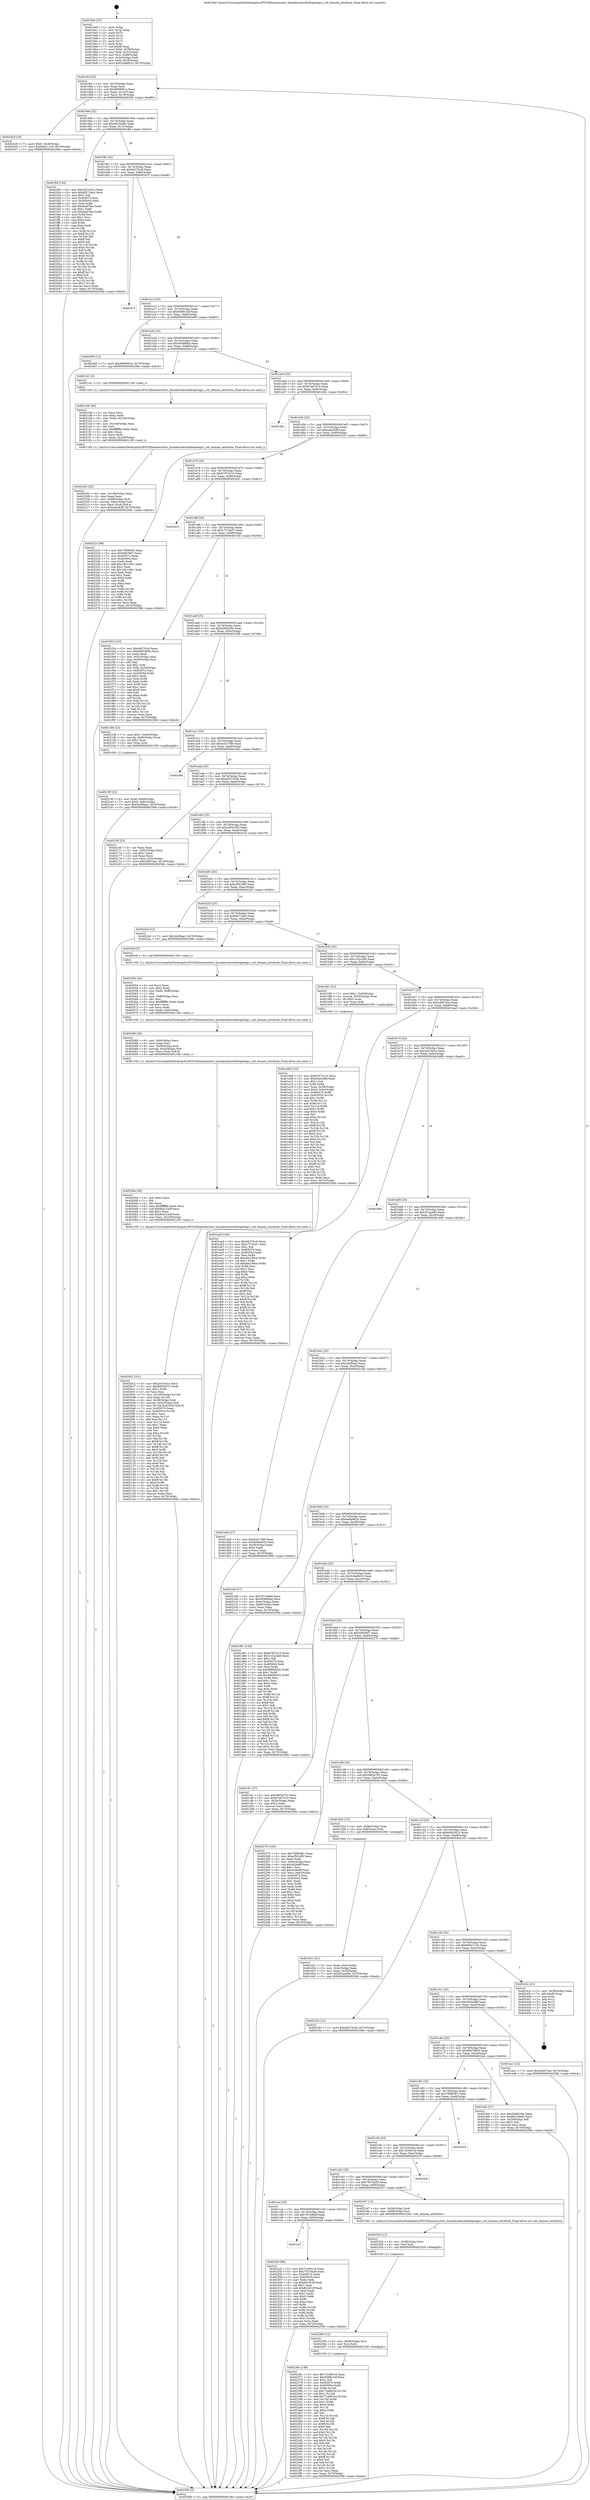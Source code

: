 digraph "0x4019a0" {
  label = "0x4019a0 (/mnt/c/Users/mathe/Desktop/tcc/POCII/binaries/extr_linuxkernelschedtopology.c_set_domain_attribute_Final-ollvm.out::main(0))"
  labelloc = "t"
  node[shape=record]

  Entry [label="",width=0.3,height=0.3,shape=circle,fillcolor=black,style=filled]
  "0x4019cf" [label="{
     0x4019cf [23]\l
     | [instrs]\l
     &nbsp;&nbsp;0x4019cf \<+3\>: mov -0x70(%rbp),%eax\l
     &nbsp;&nbsp;0x4019d2 \<+2\>: mov %eax,%ecx\l
     &nbsp;&nbsp;0x4019d4 \<+6\>: sub $0x8969001e,%ecx\l
     &nbsp;&nbsp;0x4019da \<+3\>: mov %eax,-0x74(%rbp)\l
     &nbsp;&nbsp;0x4019dd \<+3\>: mov %ecx,-0x78(%rbp)\l
     &nbsp;&nbsp;0x4019e0 \<+6\>: je 0000000000402429 \<main+0xa89\>\l
  }"]
  "0x402429" [label="{
     0x402429 [19]\l
     | [instrs]\l
     &nbsp;&nbsp;0x402429 \<+7\>: movl $0x0,-0x38(%rbp)\l
     &nbsp;&nbsp;0x402430 \<+7\>: movl $0x60b21143,-0x70(%rbp)\l
     &nbsp;&nbsp;0x402437 \<+5\>: jmp 000000000040256b \<main+0xbcb\>\l
  }"]
  "0x4019e6" [label="{
     0x4019e6 [22]\l
     | [instrs]\l
     &nbsp;&nbsp;0x4019e6 \<+5\>: jmp 00000000004019eb \<main+0x4b\>\l
     &nbsp;&nbsp;0x4019eb \<+3\>: mov -0x74(%rbp),%eax\l
     &nbsp;&nbsp;0x4019ee \<+5\>: sub $0x8d234e9c,%eax\l
     &nbsp;&nbsp;0x4019f3 \<+3\>: mov %eax,-0x7c(%rbp)\l
     &nbsp;&nbsp;0x4019f6 \<+6\>: je 0000000000401fbf \<main+0x61f\>\l
  }"]
  Exit [label="",width=0.3,height=0.3,shape=circle,fillcolor=black,style=filled,peripheries=2]
  "0x401fbf" [label="{
     0x401fbf [144]\l
     | [instrs]\l
     &nbsp;&nbsp;0x401fbf \<+5\>: mov $0x2e47ed1e,%eax\l
     &nbsp;&nbsp;0x401fc4 \<+5\>: mov $0xfd372dcd,%ecx\l
     &nbsp;&nbsp;0x401fc9 \<+2\>: mov $0x1,%dl\l
     &nbsp;&nbsp;0x401fcb \<+7\>: mov 0x405074,%esi\l
     &nbsp;&nbsp;0x401fd2 \<+7\>: mov 0x405054,%edi\l
     &nbsp;&nbsp;0x401fd9 \<+3\>: mov %esi,%r8d\l
     &nbsp;&nbsp;0x401fdc \<+7\>: add $0x4eaf7fee,%r8d\l
     &nbsp;&nbsp;0x401fe3 \<+4\>: sub $0x1,%r8d\l
     &nbsp;&nbsp;0x401fe7 \<+7\>: sub $0x4eaf7fee,%r8d\l
     &nbsp;&nbsp;0x401fee \<+4\>: imul %r8d,%esi\l
     &nbsp;&nbsp;0x401ff2 \<+3\>: and $0x1,%esi\l
     &nbsp;&nbsp;0x401ff5 \<+3\>: cmp $0x0,%esi\l
     &nbsp;&nbsp;0x401ff8 \<+4\>: sete %r9b\l
     &nbsp;&nbsp;0x401ffc \<+3\>: cmp $0xa,%edi\l
     &nbsp;&nbsp;0x401fff \<+4\>: setl %r10b\l
     &nbsp;&nbsp;0x402003 \<+3\>: mov %r9b,%r11b\l
     &nbsp;&nbsp;0x402006 \<+4\>: xor $0xff,%r11b\l
     &nbsp;&nbsp;0x40200a \<+3\>: mov %r10b,%bl\l
     &nbsp;&nbsp;0x40200d \<+3\>: xor $0xff,%bl\l
     &nbsp;&nbsp;0x402010 \<+3\>: xor $0x0,%dl\l
     &nbsp;&nbsp;0x402013 \<+3\>: mov %r11b,%r14b\l
     &nbsp;&nbsp;0x402016 \<+4\>: and $0x0,%r14b\l
     &nbsp;&nbsp;0x40201a \<+3\>: and %dl,%r9b\l
     &nbsp;&nbsp;0x40201d \<+3\>: mov %bl,%r15b\l
     &nbsp;&nbsp;0x402020 \<+4\>: and $0x0,%r15b\l
     &nbsp;&nbsp;0x402024 \<+3\>: and %dl,%r10b\l
     &nbsp;&nbsp;0x402027 \<+3\>: or %r9b,%r14b\l
     &nbsp;&nbsp;0x40202a \<+3\>: or %r10b,%r15b\l
     &nbsp;&nbsp;0x40202d \<+3\>: xor %r15b,%r14b\l
     &nbsp;&nbsp;0x402030 \<+3\>: or %bl,%r11b\l
     &nbsp;&nbsp;0x402033 \<+4\>: xor $0xff,%r11b\l
     &nbsp;&nbsp;0x402037 \<+3\>: or $0x0,%dl\l
     &nbsp;&nbsp;0x40203a \<+3\>: and %dl,%r11b\l
     &nbsp;&nbsp;0x40203d \<+3\>: or %r11b,%r14b\l
     &nbsp;&nbsp;0x402040 \<+4\>: test $0x1,%r14b\l
     &nbsp;&nbsp;0x402044 \<+3\>: cmovne %ecx,%eax\l
     &nbsp;&nbsp;0x402047 \<+3\>: mov %eax,-0x70(%rbp)\l
     &nbsp;&nbsp;0x40204a \<+5\>: jmp 000000000040256b \<main+0xbcb\>\l
  }"]
  "0x4019fc" [label="{
     0x4019fc [22]\l
     | [instrs]\l
     &nbsp;&nbsp;0x4019fc \<+5\>: jmp 0000000000401a01 \<main+0x61\>\l
     &nbsp;&nbsp;0x401a01 \<+3\>: mov -0x74(%rbp),%eax\l
     &nbsp;&nbsp;0x401a04 \<+5\>: sub $0x9427fcc9,%eax\l
     &nbsp;&nbsp;0x401a09 \<+3\>: mov %eax,-0x80(%rbp)\l
     &nbsp;&nbsp;0x401a0c \<+6\>: je 000000000040247f \<main+0xadf\>\l
  }"]
  "0x40236c" [label="{
     0x40236c [148]\l
     | [instrs]\l
     &nbsp;&nbsp;0x40236c \<+5\>: mov $0x72c091c4,%eax\l
     &nbsp;&nbsp;0x402371 \<+5\>: mov $0x9589c1bf,%ecx\l
     &nbsp;&nbsp;0x402376 \<+2\>: mov $0x1,%dl\l
     &nbsp;&nbsp;0x402378 \<+8\>: mov 0x405074,%r8d\l
     &nbsp;&nbsp;0x402380 \<+8\>: mov 0x405054,%r9d\l
     &nbsp;&nbsp;0x402388 \<+3\>: mov %r8d,%r10d\l
     &nbsp;&nbsp;0x40238b \<+7\>: sub $0x71a8622e,%r10d\l
     &nbsp;&nbsp;0x402392 \<+4\>: sub $0x1,%r10d\l
     &nbsp;&nbsp;0x402396 \<+7\>: add $0x71a8622e,%r10d\l
     &nbsp;&nbsp;0x40239d \<+4\>: imul %r10d,%r8d\l
     &nbsp;&nbsp;0x4023a1 \<+4\>: and $0x1,%r8d\l
     &nbsp;&nbsp;0x4023a5 \<+4\>: cmp $0x0,%r8d\l
     &nbsp;&nbsp;0x4023a9 \<+4\>: sete %r11b\l
     &nbsp;&nbsp;0x4023ad \<+4\>: cmp $0xa,%r9d\l
     &nbsp;&nbsp;0x4023b1 \<+3\>: setl %bl\l
     &nbsp;&nbsp;0x4023b4 \<+3\>: mov %r11b,%r14b\l
     &nbsp;&nbsp;0x4023b7 \<+4\>: xor $0xff,%r14b\l
     &nbsp;&nbsp;0x4023bb \<+3\>: mov %bl,%r15b\l
     &nbsp;&nbsp;0x4023be \<+4\>: xor $0xff,%r15b\l
     &nbsp;&nbsp;0x4023c2 \<+3\>: xor $0x0,%dl\l
     &nbsp;&nbsp;0x4023c5 \<+3\>: mov %r14b,%r12b\l
     &nbsp;&nbsp;0x4023c8 \<+4\>: and $0x0,%r12b\l
     &nbsp;&nbsp;0x4023cc \<+3\>: and %dl,%r11b\l
     &nbsp;&nbsp;0x4023cf \<+3\>: mov %r15b,%r13b\l
     &nbsp;&nbsp;0x4023d2 \<+4\>: and $0x0,%r13b\l
     &nbsp;&nbsp;0x4023d6 \<+2\>: and %dl,%bl\l
     &nbsp;&nbsp;0x4023d8 \<+3\>: or %r11b,%r12b\l
     &nbsp;&nbsp;0x4023db \<+3\>: or %bl,%r13b\l
     &nbsp;&nbsp;0x4023de \<+3\>: xor %r13b,%r12b\l
     &nbsp;&nbsp;0x4023e1 \<+3\>: or %r15b,%r14b\l
     &nbsp;&nbsp;0x4023e4 \<+4\>: xor $0xff,%r14b\l
     &nbsp;&nbsp;0x4023e8 \<+3\>: or $0x0,%dl\l
     &nbsp;&nbsp;0x4023eb \<+3\>: and %dl,%r14b\l
     &nbsp;&nbsp;0x4023ee \<+3\>: or %r14b,%r12b\l
     &nbsp;&nbsp;0x4023f1 \<+4\>: test $0x1,%r12b\l
     &nbsp;&nbsp;0x4023f5 \<+3\>: cmovne %ecx,%eax\l
     &nbsp;&nbsp;0x4023f8 \<+3\>: mov %eax,-0x70(%rbp)\l
     &nbsp;&nbsp;0x4023fb \<+5\>: jmp 000000000040256b \<main+0xbcb\>\l
  }"]
  "0x40247f" [label="{
     0x40247f\l
  }", style=dashed]
  "0x401a12" [label="{
     0x401a12 [25]\l
     | [instrs]\l
     &nbsp;&nbsp;0x401a12 \<+5\>: jmp 0000000000401a17 \<main+0x77\>\l
     &nbsp;&nbsp;0x401a17 \<+3\>: mov -0x74(%rbp),%eax\l
     &nbsp;&nbsp;0x401a1a \<+5\>: sub $0x9589c1bf,%eax\l
     &nbsp;&nbsp;0x401a1f \<+6\>: mov %eax,-0x84(%rbp)\l
     &nbsp;&nbsp;0x401a25 \<+6\>: je 0000000000402400 \<main+0xa60\>\l
  }"]
  "0x402360" [label="{
     0x402360 [12]\l
     | [instrs]\l
     &nbsp;&nbsp;0x402360 \<+4\>: mov -0x68(%rbp),%rsi\l
     &nbsp;&nbsp;0x402364 \<+3\>: mov %rsi,%rdi\l
     &nbsp;&nbsp;0x402367 \<+5\>: call 0000000000401030 \<free@plt\>\l
     | [calls]\l
     &nbsp;&nbsp;0x401030 \{1\} (unknown)\l
  }"]
  "0x402400" [label="{
     0x402400 [12]\l
     | [instrs]\l
     &nbsp;&nbsp;0x402400 \<+7\>: movl $0x8969001e,-0x70(%rbp)\l
     &nbsp;&nbsp;0x402407 \<+5\>: jmp 000000000040256b \<main+0xbcb\>\l
  }"]
  "0x401a2b" [label="{
     0x401a2b [25]\l
     | [instrs]\l
     &nbsp;&nbsp;0x401a2b \<+5\>: jmp 0000000000401a30 \<main+0x90\>\l
     &nbsp;&nbsp;0x401a30 \<+3\>: mov -0x74(%rbp),%eax\l
     &nbsp;&nbsp;0x401a33 \<+5\>: sub $0x95d6fbbd,%eax\l
     &nbsp;&nbsp;0x401a38 \<+6\>: mov %eax,-0x88(%rbp)\l
     &nbsp;&nbsp;0x401a3e \<+6\>: je 00000000004021d1 \<main+0x831\>\l
  }"]
  "0x402354" [label="{
     0x402354 [12]\l
     | [instrs]\l
     &nbsp;&nbsp;0x402354 \<+4\>: mov -0x58(%rbp),%rsi\l
     &nbsp;&nbsp;0x402358 \<+3\>: mov %rsi,%rdi\l
     &nbsp;&nbsp;0x40235b \<+5\>: call 0000000000401030 \<free@plt\>\l
     | [calls]\l
     &nbsp;&nbsp;0x401030 \{1\} (unknown)\l
  }"]
  "0x4021d1" [label="{
     0x4021d1 [5]\l
     | [instrs]\l
     &nbsp;&nbsp;0x4021d1 \<+5\>: call 0000000000401160 \<next_i\>\l
     | [calls]\l
     &nbsp;&nbsp;0x401160 \{1\} (/mnt/c/Users/mathe/Desktop/tcc/POCII/binaries/extr_linuxkernelschedtopology.c_set_domain_attribute_Final-ollvm.out::next_i)\l
  }"]
  "0x401a44" [label="{
     0x401a44 [25]\l
     | [instrs]\l
     &nbsp;&nbsp;0x401a44 \<+5\>: jmp 0000000000401a49 \<main+0xa9\>\l
     &nbsp;&nbsp;0x401a49 \<+3\>: mov -0x74(%rbp),%eax\l
     &nbsp;&nbsp;0x401a4c \<+5\>: sub $0x97a87619,%eax\l
     &nbsp;&nbsp;0x401a51 \<+6\>: mov %eax,-0x8c(%rbp)\l
     &nbsp;&nbsp;0x401a57 \<+6\>: je 0000000000401d0c \<main+0x36c\>\l
  }"]
  "0x401ce7" [label="{
     0x401ce7\l
  }", style=dashed]
  "0x401d0c" [label="{
     0x401d0c\l
  }", style=dashed]
  "0x401a5d" [label="{
     0x401a5d [25]\l
     | [instrs]\l
     &nbsp;&nbsp;0x401a5d \<+5\>: jmp 0000000000401a62 \<main+0xc2\>\l
     &nbsp;&nbsp;0x401a62 \<+3\>: mov -0x74(%rbp),%eax\l
     &nbsp;&nbsp;0x401a65 \<+5\>: sub $0xaedc82ff,%eax\l
     &nbsp;&nbsp;0x401a6a \<+6\>: mov %eax,-0x90(%rbp)\l
     &nbsp;&nbsp;0x401a70 \<+6\>: je 0000000000402223 \<main+0x883\>\l
  }"]
  "0x4022ef" [label="{
     0x4022ef [88]\l
     | [instrs]\l
     &nbsp;&nbsp;0x4022ef \<+5\>: mov $0x72c091c4,%eax\l
     &nbsp;&nbsp;0x4022f4 \<+5\>: mov $0x7557da38,%ecx\l
     &nbsp;&nbsp;0x4022f9 \<+7\>: mov 0x405074,%edx\l
     &nbsp;&nbsp;0x402300 \<+7\>: mov 0x405054,%esi\l
     &nbsp;&nbsp;0x402307 \<+2\>: mov %edx,%edi\l
     &nbsp;&nbsp;0x402309 \<+6\>: sub $0xfb2201ff,%edi\l
     &nbsp;&nbsp;0x40230f \<+3\>: sub $0x1,%edi\l
     &nbsp;&nbsp;0x402312 \<+6\>: add $0xfb2201ff,%edi\l
     &nbsp;&nbsp;0x402318 \<+3\>: imul %edi,%edx\l
     &nbsp;&nbsp;0x40231b \<+3\>: and $0x1,%edx\l
     &nbsp;&nbsp;0x40231e \<+3\>: cmp $0x0,%edx\l
     &nbsp;&nbsp;0x402321 \<+4\>: sete %r8b\l
     &nbsp;&nbsp;0x402325 \<+3\>: cmp $0xa,%esi\l
     &nbsp;&nbsp;0x402328 \<+4\>: setl %r9b\l
     &nbsp;&nbsp;0x40232c \<+3\>: mov %r8b,%r10b\l
     &nbsp;&nbsp;0x40232f \<+3\>: and %r9b,%r10b\l
     &nbsp;&nbsp;0x402332 \<+3\>: xor %r9b,%r8b\l
     &nbsp;&nbsp;0x402335 \<+3\>: or %r8b,%r10b\l
     &nbsp;&nbsp;0x402338 \<+4\>: test $0x1,%r10b\l
     &nbsp;&nbsp;0x40233c \<+3\>: cmovne %ecx,%eax\l
     &nbsp;&nbsp;0x40233f \<+3\>: mov %eax,-0x70(%rbp)\l
     &nbsp;&nbsp;0x402342 \<+5\>: jmp 000000000040256b \<main+0xbcb\>\l
  }"]
  "0x402223" [label="{
     0x402223 [88]\l
     | [instrs]\l
     &nbsp;&nbsp;0x402223 \<+5\>: mov $0x70f56091,%eax\l
     &nbsp;&nbsp;0x402228 \<+5\>: mov $0x56fc06f7,%ecx\l
     &nbsp;&nbsp;0x40222d \<+7\>: mov 0x405074,%edx\l
     &nbsp;&nbsp;0x402234 \<+7\>: mov 0x405054,%esi\l
     &nbsp;&nbsp;0x40223b \<+2\>: mov %edx,%edi\l
     &nbsp;&nbsp;0x40223d \<+6\>: add $0x14b1c061,%edi\l
     &nbsp;&nbsp;0x402243 \<+3\>: sub $0x1,%edi\l
     &nbsp;&nbsp;0x402246 \<+6\>: sub $0x14b1c061,%edi\l
     &nbsp;&nbsp;0x40224c \<+3\>: imul %edi,%edx\l
     &nbsp;&nbsp;0x40224f \<+3\>: and $0x1,%edx\l
     &nbsp;&nbsp;0x402252 \<+3\>: cmp $0x0,%edx\l
     &nbsp;&nbsp;0x402255 \<+4\>: sete %r8b\l
     &nbsp;&nbsp;0x402259 \<+3\>: cmp $0xa,%esi\l
     &nbsp;&nbsp;0x40225c \<+4\>: setl %r9b\l
     &nbsp;&nbsp;0x402260 \<+3\>: mov %r8b,%r10b\l
     &nbsp;&nbsp;0x402263 \<+3\>: and %r9b,%r10b\l
     &nbsp;&nbsp;0x402266 \<+3\>: xor %r9b,%r8b\l
     &nbsp;&nbsp;0x402269 \<+3\>: or %r8b,%r10b\l
     &nbsp;&nbsp;0x40226c \<+4\>: test $0x1,%r10b\l
     &nbsp;&nbsp;0x402270 \<+3\>: cmovne %ecx,%eax\l
     &nbsp;&nbsp;0x402273 \<+3\>: mov %eax,-0x70(%rbp)\l
     &nbsp;&nbsp;0x402276 \<+5\>: jmp 000000000040256b \<main+0xbcb\>\l
  }"]
  "0x401a76" [label="{
     0x401a76 [25]\l
     | [instrs]\l
     &nbsp;&nbsp;0x401a76 \<+5\>: jmp 0000000000401a7b \<main+0xdb\>\l
     &nbsp;&nbsp;0x401a7b \<+3\>: mov -0x74(%rbp),%eax\l
     &nbsp;&nbsp;0x401a7e \<+5\>: sub $0xb7973c10,%eax\l
     &nbsp;&nbsp;0x401a83 \<+6\>: mov %eax,-0x94(%rbp)\l
     &nbsp;&nbsp;0x401a89 \<+6\>: je 0000000000402451 \<main+0xab1\>\l
  }"]
  "0x401cce" [label="{
     0x401cce [25]\l
     | [instrs]\l
     &nbsp;&nbsp;0x401cce \<+5\>: jmp 0000000000401cd3 \<main+0x333\>\l
     &nbsp;&nbsp;0x401cd3 \<+3\>: mov -0x74(%rbp),%eax\l
     &nbsp;&nbsp;0x401cd6 \<+5\>: sub $0x7815d6df,%eax\l
     &nbsp;&nbsp;0x401cdb \<+6\>: mov %eax,-0xf4(%rbp)\l
     &nbsp;&nbsp;0x401ce1 \<+6\>: je 00000000004022ef \<main+0x94f\>\l
  }"]
  "0x402451" [label="{
     0x402451\l
  }", style=dashed]
  "0x401a8f" [label="{
     0x401a8f [25]\l
     | [instrs]\l
     &nbsp;&nbsp;0x401a8f \<+5\>: jmp 0000000000401a94 \<main+0xf4\>\l
     &nbsp;&nbsp;0x401a94 \<+3\>: mov -0x74(%rbp),%eax\l
     &nbsp;&nbsp;0x401a97 \<+5\>: sub $0xc727ea51,%eax\l
     &nbsp;&nbsp;0x401a9c \<+6\>: mov %eax,-0x98(%rbp)\l
     &nbsp;&nbsp;0x401aa2 \<+6\>: je 0000000000401f3d \<main+0x59d\>\l
  }"]
  "0x402347" [label="{
     0x402347 [13]\l
     | [instrs]\l
     &nbsp;&nbsp;0x402347 \<+4\>: mov -0x58(%rbp),%rdi\l
     &nbsp;&nbsp;0x40234b \<+4\>: mov -0x68(%rbp),%rsi\l
     &nbsp;&nbsp;0x40234f \<+5\>: call 0000000000401540 \<set_domain_attribute\>\l
     | [calls]\l
     &nbsp;&nbsp;0x401540 \{1\} (/mnt/c/Users/mathe/Desktop/tcc/POCII/binaries/extr_linuxkernelschedtopology.c_set_domain_attribute_Final-ollvm.out::set_domain_attribute)\l
  }"]
  "0x401f3d" [label="{
     0x401f3d [103]\l
     | [instrs]\l
     &nbsp;&nbsp;0x401f3d \<+5\>: mov $0x9427fcc9,%eax\l
     &nbsp;&nbsp;0x401f42 \<+5\>: mov $0x6b87d695,%ecx\l
     &nbsp;&nbsp;0x401f47 \<+2\>: xor %edx,%edx\l
     &nbsp;&nbsp;0x401f49 \<+3\>: mov -0x5c(%rbp),%esi\l
     &nbsp;&nbsp;0x401f4c \<+3\>: cmp -0x50(%rbp),%esi\l
     &nbsp;&nbsp;0x401f4f \<+4\>: setl %dil\l
     &nbsp;&nbsp;0x401f53 \<+4\>: and $0x1,%dil\l
     &nbsp;&nbsp;0x401f57 \<+4\>: mov %dil,-0x29(%rbp)\l
     &nbsp;&nbsp;0x401f5b \<+7\>: mov 0x405074,%esi\l
     &nbsp;&nbsp;0x401f62 \<+8\>: mov 0x405054,%r8d\l
     &nbsp;&nbsp;0x401f6a \<+3\>: sub $0x1,%edx\l
     &nbsp;&nbsp;0x401f6d \<+3\>: mov %esi,%r9d\l
     &nbsp;&nbsp;0x401f70 \<+3\>: add %edx,%r9d\l
     &nbsp;&nbsp;0x401f73 \<+4\>: imul %r9d,%esi\l
     &nbsp;&nbsp;0x401f77 \<+3\>: and $0x1,%esi\l
     &nbsp;&nbsp;0x401f7a \<+3\>: cmp $0x0,%esi\l
     &nbsp;&nbsp;0x401f7d \<+4\>: sete %dil\l
     &nbsp;&nbsp;0x401f81 \<+4\>: cmp $0xa,%r8d\l
     &nbsp;&nbsp;0x401f85 \<+4\>: setl %r10b\l
     &nbsp;&nbsp;0x401f89 \<+3\>: mov %dil,%r11b\l
     &nbsp;&nbsp;0x401f8c \<+3\>: and %r10b,%r11b\l
     &nbsp;&nbsp;0x401f8f \<+3\>: xor %r10b,%dil\l
     &nbsp;&nbsp;0x401f92 \<+3\>: or %dil,%r11b\l
     &nbsp;&nbsp;0x401f95 \<+4\>: test $0x1,%r11b\l
     &nbsp;&nbsp;0x401f99 \<+3\>: cmovne %ecx,%eax\l
     &nbsp;&nbsp;0x401f9c \<+3\>: mov %eax,-0x70(%rbp)\l
     &nbsp;&nbsp;0x401f9f \<+5\>: jmp 000000000040256b \<main+0xbcb\>\l
  }"]
  "0x401aa8" [label="{
     0x401aa8 [25]\l
     | [instrs]\l
     &nbsp;&nbsp;0x401aa8 \<+5\>: jmp 0000000000401aad \<main+0x10d\>\l
     &nbsp;&nbsp;0x401aad \<+3\>: mov -0x74(%rbp),%eax\l
     &nbsp;&nbsp;0x401ab0 \<+5\>: sub $0xd2682c6e,%eax\l
     &nbsp;&nbsp;0x401ab5 \<+6\>: mov %eax,-0x9c(%rbp)\l
     &nbsp;&nbsp;0x401abb \<+6\>: je 0000000000402188 \<main+0x7e8\>\l
  }"]
  "0x401cb5" [label="{
     0x401cb5 [25]\l
     | [instrs]\l
     &nbsp;&nbsp;0x401cb5 \<+5\>: jmp 0000000000401cba \<main+0x31a\>\l
     &nbsp;&nbsp;0x401cba \<+3\>: mov -0x74(%rbp),%eax\l
     &nbsp;&nbsp;0x401cbd \<+5\>: sub $0x7557da38,%eax\l
     &nbsp;&nbsp;0x401cc2 \<+6\>: mov %eax,-0xf0(%rbp)\l
     &nbsp;&nbsp;0x401cc8 \<+6\>: je 0000000000402347 \<main+0x9a7\>\l
  }"]
  "0x402188" [label="{
     0x402188 [23]\l
     | [instrs]\l
     &nbsp;&nbsp;0x402188 \<+7\>: movl $0x1,-0x60(%rbp)\l
     &nbsp;&nbsp;0x40218f \<+4\>: movslq -0x60(%rbp),%rax\l
     &nbsp;&nbsp;0x402193 \<+4\>: shl $0x2,%rax\l
     &nbsp;&nbsp;0x402197 \<+3\>: mov %rax,%rdi\l
     &nbsp;&nbsp;0x40219a \<+5\>: call 0000000000401050 \<malloc@plt\>\l
     | [calls]\l
     &nbsp;&nbsp;0x401050 \{1\} (unknown)\l
  }"]
  "0x401ac1" [label="{
     0x401ac1 [25]\l
     | [instrs]\l
     &nbsp;&nbsp;0x401ac1 \<+5\>: jmp 0000000000401ac6 \<main+0x126\>\l
     &nbsp;&nbsp;0x401ac6 \<+3\>: mov -0x74(%rbp),%eax\l
     &nbsp;&nbsp;0x401ac9 \<+5\>: sub $0xdcd170f6,%eax\l
     &nbsp;&nbsp;0x401ace \<+6\>: mov %eax,-0xa0(%rbp)\l
     &nbsp;&nbsp;0x401ad4 \<+6\>: je 000000000040240c \<main+0xa6c\>\l
  }"]
  "0x40253f" [label="{
     0x40253f\l
  }", style=dashed]
  "0x40240c" [label="{
     0x40240c\l
  }", style=dashed]
  "0x401ada" [label="{
     0x401ada [25]\l
     | [instrs]\l
     &nbsp;&nbsp;0x401ada \<+5\>: jmp 0000000000401adf \<main+0x13f\>\l
     &nbsp;&nbsp;0x401adf \<+3\>: mov -0x74(%rbp),%eax\l
     &nbsp;&nbsp;0x401ae2 \<+5\>: sub $0xdd575c0d,%eax\l
     &nbsp;&nbsp;0x401ae7 \<+6\>: mov %eax,-0xa4(%rbp)\l
     &nbsp;&nbsp;0x401aed \<+6\>: je 000000000040216f \<main+0x7cf\>\l
  }"]
  "0x401c9c" [label="{
     0x401c9c [25]\l
     | [instrs]\l
     &nbsp;&nbsp;0x401c9c \<+5\>: jmp 0000000000401ca1 \<main+0x301\>\l
     &nbsp;&nbsp;0x401ca1 \<+3\>: mov -0x74(%rbp),%eax\l
     &nbsp;&nbsp;0x401ca4 \<+5\>: sub $0x72c091c4,%eax\l
     &nbsp;&nbsp;0x401ca9 \<+6\>: mov %eax,-0xec(%rbp)\l
     &nbsp;&nbsp;0x401caf \<+6\>: je 000000000040253f \<main+0xb9f\>\l
  }"]
  "0x40216f" [label="{
     0x40216f [25]\l
     | [instrs]\l
     &nbsp;&nbsp;0x40216f \<+2\>: xor %eax,%eax\l
     &nbsp;&nbsp;0x402171 \<+3\>: mov -0x5c(%rbp),%ecx\l
     &nbsp;&nbsp;0x402174 \<+3\>: sub $0x1,%eax\l
     &nbsp;&nbsp;0x402177 \<+2\>: sub %eax,%ecx\l
     &nbsp;&nbsp;0x402179 \<+3\>: mov %ecx,-0x5c(%rbp)\l
     &nbsp;&nbsp;0x40217c \<+7\>: movl $0x2d007ece,-0x70(%rbp)\l
     &nbsp;&nbsp;0x402183 \<+5\>: jmp 000000000040256b \<main+0xbcb\>\l
  }"]
  "0x401af3" [label="{
     0x401af3 [25]\l
     | [instrs]\l
     &nbsp;&nbsp;0x401af3 \<+5\>: jmp 0000000000401af8 \<main+0x158\>\l
     &nbsp;&nbsp;0x401af8 \<+3\>: mov -0x74(%rbp),%eax\l
     &nbsp;&nbsp;0x401afb \<+5\>: sub $0xed55c3b5,%eax\l
     &nbsp;&nbsp;0x401b00 \<+6\>: mov %eax,-0xa8(%rbp)\l
     &nbsp;&nbsp;0x401b06 \<+6\>: je 0000000000402418 \<main+0xa78\>\l
  }"]
  "0x402520" [label="{
     0x402520\l
  }", style=dashed]
  "0x402418" [label="{
     0x402418\l
  }", style=dashed]
  "0x401b0c" [label="{
     0x401b0c [25]\l
     | [instrs]\l
     &nbsp;&nbsp;0x401b0c \<+5\>: jmp 0000000000401b11 \<main+0x171\>\l
     &nbsp;&nbsp;0x401b11 \<+3\>: mov -0x74(%rbp),%eax\l
     &nbsp;&nbsp;0x401b14 \<+5\>: sub $0xef581df5,%eax\l
     &nbsp;&nbsp;0x401b19 \<+6\>: mov %eax,-0xac(%rbp)\l
     &nbsp;&nbsp;0x401b1f \<+6\>: je 00000000004022e3 \<main+0x943\>\l
  }"]
  "0x402202" [label="{
     0x402202 [33]\l
     | [instrs]\l
     &nbsp;&nbsp;0x402202 \<+6\>: mov -0x108(%rbp),%ecx\l
     &nbsp;&nbsp;0x402208 \<+3\>: imul %eax,%ecx\l
     &nbsp;&nbsp;0x40220b \<+4\>: mov -0x68(%rbp),%rdi\l
     &nbsp;&nbsp;0x40220f \<+4\>: movslq -0x6c(%rbp),%r8\l
     &nbsp;&nbsp;0x402213 \<+4\>: mov %ecx,(%rdi,%r8,4)\l
     &nbsp;&nbsp;0x402217 \<+7\>: movl $0xaedc82ff,-0x70(%rbp)\l
     &nbsp;&nbsp;0x40221e \<+5\>: jmp 000000000040256b \<main+0xbcb\>\l
  }"]
  "0x4022e3" [label="{
     0x4022e3 [12]\l
     | [instrs]\l
     &nbsp;&nbsp;0x4022e3 \<+7\>: movl $0x3dcf9aa2,-0x70(%rbp)\l
     &nbsp;&nbsp;0x4022ea \<+5\>: jmp 000000000040256b \<main+0xbcb\>\l
  }"]
  "0x401b25" [label="{
     0x401b25 [25]\l
     | [instrs]\l
     &nbsp;&nbsp;0x401b25 \<+5\>: jmp 0000000000401b2a \<main+0x18a\>\l
     &nbsp;&nbsp;0x401b2a \<+3\>: mov -0x74(%rbp),%eax\l
     &nbsp;&nbsp;0x401b2d \<+5\>: sub $0xfd372dcd,%eax\l
     &nbsp;&nbsp;0x401b32 \<+6\>: mov %eax,-0xb0(%rbp)\l
     &nbsp;&nbsp;0x401b38 \<+6\>: je 000000000040204f \<main+0x6af\>\l
  }"]
  "0x4021d6" [label="{
     0x4021d6 [44]\l
     | [instrs]\l
     &nbsp;&nbsp;0x4021d6 \<+2\>: xor %ecx,%ecx\l
     &nbsp;&nbsp;0x4021d8 \<+5\>: mov $0x2,%edx\l
     &nbsp;&nbsp;0x4021dd \<+6\>: mov %edx,-0x104(%rbp)\l
     &nbsp;&nbsp;0x4021e3 \<+1\>: cltd\l
     &nbsp;&nbsp;0x4021e4 \<+6\>: mov -0x104(%rbp),%esi\l
     &nbsp;&nbsp;0x4021ea \<+2\>: idiv %esi\l
     &nbsp;&nbsp;0x4021ec \<+6\>: imul $0xfffffffe,%edx,%edx\l
     &nbsp;&nbsp;0x4021f2 \<+3\>: sub $0x1,%ecx\l
     &nbsp;&nbsp;0x4021f5 \<+2\>: sub %ecx,%edx\l
     &nbsp;&nbsp;0x4021f7 \<+6\>: mov %edx,-0x108(%rbp)\l
     &nbsp;&nbsp;0x4021fd \<+5\>: call 0000000000401160 \<next_i\>\l
     | [calls]\l
     &nbsp;&nbsp;0x401160 \{1\} (/mnt/c/Users/mathe/Desktop/tcc/POCII/binaries/extr_linuxkernelschedtopology.c_set_domain_attribute_Final-ollvm.out::next_i)\l
  }"]
  "0x40204f" [label="{
     0x40204f [5]\l
     | [instrs]\l
     &nbsp;&nbsp;0x40204f \<+5\>: call 0000000000401160 \<next_i\>\l
     | [calls]\l
     &nbsp;&nbsp;0x401160 \{1\} (/mnt/c/Users/mathe/Desktop/tcc/POCII/binaries/extr_linuxkernelschedtopology.c_set_domain_attribute_Final-ollvm.out::next_i)\l
  }"]
  "0x401b3e" [label="{
     0x401b3e [25]\l
     | [instrs]\l
     &nbsp;&nbsp;0x401b3e \<+5\>: jmp 0000000000401b43 \<main+0x1a3\>\l
     &nbsp;&nbsp;0x401b43 \<+3\>: mov -0x74(%rbp),%eax\l
     &nbsp;&nbsp;0x401b46 \<+5\>: sub $0x1c22c2b0,%eax\l
     &nbsp;&nbsp;0x401b4b \<+6\>: mov %eax,-0xb4(%rbp)\l
     &nbsp;&nbsp;0x401b51 \<+6\>: je 0000000000401df1 \<main+0x451\>\l
  }"]
  "0x40219f" [label="{
     0x40219f [23]\l
     | [instrs]\l
     &nbsp;&nbsp;0x40219f \<+4\>: mov %rax,-0x68(%rbp)\l
     &nbsp;&nbsp;0x4021a3 \<+7\>: movl $0x0,-0x6c(%rbp)\l
     &nbsp;&nbsp;0x4021aa \<+7\>: movl $0x3dcf9aa2,-0x70(%rbp)\l
     &nbsp;&nbsp;0x4021b1 \<+5\>: jmp 000000000040256b \<main+0xbcb\>\l
  }"]
  "0x401df1" [label="{
     0x401df1 [23]\l
     | [instrs]\l
     &nbsp;&nbsp;0x401df1 \<+7\>: movl $0x1,-0x50(%rbp)\l
     &nbsp;&nbsp;0x401df8 \<+4\>: movslq -0x50(%rbp),%rax\l
     &nbsp;&nbsp;0x401dfc \<+4\>: shl $0x3,%rax\l
     &nbsp;&nbsp;0x401e00 \<+3\>: mov %rax,%rdi\l
     &nbsp;&nbsp;0x401e03 \<+5\>: call 0000000000401050 \<malloc@plt\>\l
     | [calls]\l
     &nbsp;&nbsp;0x401050 \{1\} (unknown)\l
  }"]
  "0x401b57" [label="{
     0x401b57 [25]\l
     | [instrs]\l
     &nbsp;&nbsp;0x401b57 \<+5\>: jmp 0000000000401b5c \<main+0x1bc\>\l
     &nbsp;&nbsp;0x401b5c \<+3\>: mov -0x74(%rbp),%eax\l
     &nbsp;&nbsp;0x401b5f \<+5\>: sub $0x2d007ece,%eax\l
     &nbsp;&nbsp;0x401b64 \<+6\>: mov %eax,-0xb8(%rbp)\l
     &nbsp;&nbsp;0x401b6a \<+6\>: je 0000000000401ead \<main+0x50d\>\l
  }"]
  "0x4020c2" [label="{
     0x4020c2 [161]\l
     | [instrs]\l
     &nbsp;&nbsp;0x4020c2 \<+5\>: mov $0x2e47ed1e,%ecx\l
     &nbsp;&nbsp;0x4020c7 \<+5\>: mov $0x60832015,%edx\l
     &nbsp;&nbsp;0x4020cc \<+3\>: mov $0x1,%r9b\l
     &nbsp;&nbsp;0x4020cf \<+2\>: xor %esi,%esi\l
     &nbsp;&nbsp;0x4020d1 \<+7\>: mov -0x100(%rbp),%r10d\l
     &nbsp;&nbsp;0x4020d8 \<+4\>: imul %eax,%r10d\l
     &nbsp;&nbsp;0x4020dc \<+4\>: mov -0x58(%rbp),%rdi\l
     &nbsp;&nbsp;0x4020e0 \<+4\>: movslq -0x5c(%rbp),%r8\l
     &nbsp;&nbsp;0x4020e4 \<+5\>: mov %r10d,0x4(%rdi,%r8,8)\l
     &nbsp;&nbsp;0x4020e9 \<+7\>: mov 0x405074,%eax\l
     &nbsp;&nbsp;0x4020f0 \<+8\>: mov 0x405054,%r10d\l
     &nbsp;&nbsp;0x4020f8 \<+3\>: sub $0x1,%esi\l
     &nbsp;&nbsp;0x4020fb \<+3\>: mov %eax,%r11d\l
     &nbsp;&nbsp;0x4020fe \<+3\>: add %esi,%r11d\l
     &nbsp;&nbsp;0x402101 \<+4\>: imul %r11d,%eax\l
     &nbsp;&nbsp;0x402105 \<+3\>: and $0x1,%eax\l
     &nbsp;&nbsp;0x402108 \<+3\>: cmp $0x0,%eax\l
     &nbsp;&nbsp;0x40210b \<+3\>: sete %bl\l
     &nbsp;&nbsp;0x40210e \<+4\>: cmp $0xa,%r10d\l
     &nbsp;&nbsp;0x402112 \<+4\>: setl %r14b\l
     &nbsp;&nbsp;0x402116 \<+3\>: mov %bl,%r15b\l
     &nbsp;&nbsp;0x402119 \<+4\>: xor $0xff,%r15b\l
     &nbsp;&nbsp;0x40211d \<+3\>: mov %r14b,%r12b\l
     &nbsp;&nbsp;0x402120 \<+4\>: xor $0xff,%r12b\l
     &nbsp;&nbsp;0x402124 \<+4\>: xor $0x0,%r9b\l
     &nbsp;&nbsp;0x402128 \<+3\>: mov %r15b,%r13b\l
     &nbsp;&nbsp;0x40212b \<+4\>: and $0x0,%r13b\l
     &nbsp;&nbsp;0x40212f \<+3\>: and %r9b,%bl\l
     &nbsp;&nbsp;0x402132 \<+3\>: mov %r12b,%al\l
     &nbsp;&nbsp;0x402135 \<+2\>: and $0x0,%al\l
     &nbsp;&nbsp;0x402137 \<+3\>: and %r9b,%r14b\l
     &nbsp;&nbsp;0x40213a \<+3\>: or %bl,%r13b\l
     &nbsp;&nbsp;0x40213d \<+3\>: or %r14b,%al\l
     &nbsp;&nbsp;0x402140 \<+3\>: xor %al,%r13b\l
     &nbsp;&nbsp;0x402143 \<+3\>: or %r12b,%r15b\l
     &nbsp;&nbsp;0x402146 \<+4\>: xor $0xff,%r15b\l
     &nbsp;&nbsp;0x40214a \<+4\>: or $0x0,%r9b\l
     &nbsp;&nbsp;0x40214e \<+3\>: and %r9b,%r15b\l
     &nbsp;&nbsp;0x402151 \<+3\>: or %r15b,%r13b\l
     &nbsp;&nbsp;0x402154 \<+4\>: test $0x1,%r13b\l
     &nbsp;&nbsp;0x402158 \<+3\>: cmovne %edx,%ecx\l
     &nbsp;&nbsp;0x40215b \<+3\>: mov %ecx,-0x70(%rbp)\l
     &nbsp;&nbsp;0x40215e \<+5\>: jmp 000000000040256b \<main+0xbcb\>\l
  }"]
  "0x401ead" [label="{
     0x401ead [144]\l
     | [instrs]\l
     &nbsp;&nbsp;0x401ead \<+5\>: mov $0x9427fcc9,%eax\l
     &nbsp;&nbsp;0x401eb2 \<+5\>: mov $0xc727ea51,%ecx\l
     &nbsp;&nbsp;0x401eb7 \<+2\>: mov $0x1,%dl\l
     &nbsp;&nbsp;0x401eb9 \<+7\>: mov 0x405074,%esi\l
     &nbsp;&nbsp;0x401ec0 \<+7\>: mov 0x405054,%edi\l
     &nbsp;&nbsp;0x401ec7 \<+3\>: mov %esi,%r8d\l
     &nbsp;&nbsp;0x401eca \<+7\>: add $0xebb199ca,%r8d\l
     &nbsp;&nbsp;0x401ed1 \<+4\>: sub $0x1,%r8d\l
     &nbsp;&nbsp;0x401ed5 \<+7\>: sub $0xebb199ca,%r8d\l
     &nbsp;&nbsp;0x401edc \<+4\>: imul %r8d,%esi\l
     &nbsp;&nbsp;0x401ee0 \<+3\>: and $0x1,%esi\l
     &nbsp;&nbsp;0x401ee3 \<+3\>: cmp $0x0,%esi\l
     &nbsp;&nbsp;0x401ee6 \<+4\>: sete %r9b\l
     &nbsp;&nbsp;0x401eea \<+3\>: cmp $0xa,%edi\l
     &nbsp;&nbsp;0x401eed \<+4\>: setl %r10b\l
     &nbsp;&nbsp;0x401ef1 \<+3\>: mov %r9b,%r11b\l
     &nbsp;&nbsp;0x401ef4 \<+4\>: xor $0xff,%r11b\l
     &nbsp;&nbsp;0x401ef8 \<+3\>: mov %r10b,%bl\l
     &nbsp;&nbsp;0x401efb \<+3\>: xor $0xff,%bl\l
     &nbsp;&nbsp;0x401efe \<+3\>: xor $0x1,%dl\l
     &nbsp;&nbsp;0x401f01 \<+3\>: mov %r11b,%r14b\l
     &nbsp;&nbsp;0x401f04 \<+4\>: and $0xff,%r14b\l
     &nbsp;&nbsp;0x401f08 \<+3\>: and %dl,%r9b\l
     &nbsp;&nbsp;0x401f0b \<+3\>: mov %bl,%r15b\l
     &nbsp;&nbsp;0x401f0e \<+4\>: and $0xff,%r15b\l
     &nbsp;&nbsp;0x401f12 \<+3\>: and %dl,%r10b\l
     &nbsp;&nbsp;0x401f15 \<+3\>: or %r9b,%r14b\l
     &nbsp;&nbsp;0x401f18 \<+3\>: or %r10b,%r15b\l
     &nbsp;&nbsp;0x401f1b \<+3\>: xor %r15b,%r14b\l
     &nbsp;&nbsp;0x401f1e \<+3\>: or %bl,%r11b\l
     &nbsp;&nbsp;0x401f21 \<+4\>: xor $0xff,%r11b\l
     &nbsp;&nbsp;0x401f25 \<+3\>: or $0x1,%dl\l
     &nbsp;&nbsp;0x401f28 \<+3\>: and %dl,%r11b\l
     &nbsp;&nbsp;0x401f2b \<+3\>: or %r11b,%r14b\l
     &nbsp;&nbsp;0x401f2e \<+4\>: test $0x1,%r14b\l
     &nbsp;&nbsp;0x401f32 \<+3\>: cmovne %ecx,%eax\l
     &nbsp;&nbsp;0x401f35 \<+3\>: mov %eax,-0x70(%rbp)\l
     &nbsp;&nbsp;0x401f38 \<+5\>: jmp 000000000040256b \<main+0xbcb\>\l
  }"]
  "0x401b70" [label="{
     0x401b70 [25]\l
     | [instrs]\l
     &nbsp;&nbsp;0x401b70 \<+5\>: jmp 0000000000401b75 \<main+0x1d5\>\l
     &nbsp;&nbsp;0x401b75 \<+3\>: mov -0x74(%rbp),%eax\l
     &nbsp;&nbsp;0x401b78 \<+5\>: sub $0x2e47ed1e,%eax\l
     &nbsp;&nbsp;0x401b7d \<+6\>: mov %eax,-0xbc(%rbp)\l
     &nbsp;&nbsp;0x401b83 \<+6\>: je 000000000040248b \<main+0xaeb\>\l
  }"]
  "0x40209a" [label="{
     0x40209a [40]\l
     | [instrs]\l
     &nbsp;&nbsp;0x40209a \<+5\>: mov $0x2,%ecx\l
     &nbsp;&nbsp;0x40209f \<+1\>: cltd\l
     &nbsp;&nbsp;0x4020a0 \<+2\>: idiv %ecx\l
     &nbsp;&nbsp;0x4020a2 \<+6\>: imul $0xfffffffe,%edx,%ecx\l
     &nbsp;&nbsp;0x4020a8 \<+6\>: sub $0x8e41243f,%ecx\l
     &nbsp;&nbsp;0x4020ae \<+3\>: add $0x1,%ecx\l
     &nbsp;&nbsp;0x4020b1 \<+6\>: add $0x8e41243f,%ecx\l
     &nbsp;&nbsp;0x4020b7 \<+6\>: mov %ecx,-0x100(%rbp)\l
     &nbsp;&nbsp;0x4020bd \<+5\>: call 0000000000401160 \<next_i\>\l
     | [calls]\l
     &nbsp;&nbsp;0x401160 \{1\} (/mnt/c/Users/mathe/Desktop/tcc/POCII/binaries/extr_linuxkernelschedtopology.c_set_domain_attribute_Final-ollvm.out::next_i)\l
  }"]
  "0x40248b" [label="{
     0x40248b\l
  }", style=dashed]
  "0x401b89" [label="{
     0x401b89 [25]\l
     | [instrs]\l
     &nbsp;&nbsp;0x401b89 \<+5\>: jmp 0000000000401b8e \<main+0x1ee\>\l
     &nbsp;&nbsp;0x401b8e \<+3\>: mov -0x74(%rbp),%eax\l
     &nbsp;&nbsp;0x401b91 \<+5\>: sub $0x2f1aad40,%eax\l
     &nbsp;&nbsp;0x401b96 \<+6\>: mov %eax,-0xc0(%rbp)\l
     &nbsp;&nbsp;0x401b9c \<+6\>: je 0000000000401d46 \<main+0x3a6\>\l
  }"]
  "0x402080" [label="{
     0x402080 [26]\l
     | [instrs]\l
     &nbsp;&nbsp;0x402080 \<+6\>: mov -0xfc(%rbp),%ecx\l
     &nbsp;&nbsp;0x402086 \<+3\>: imul %eax,%ecx\l
     &nbsp;&nbsp;0x402089 \<+4\>: mov -0x58(%rbp),%rdi\l
     &nbsp;&nbsp;0x40208d \<+4\>: movslq -0x5c(%rbp),%r8\l
     &nbsp;&nbsp;0x402091 \<+4\>: mov %ecx,(%rdi,%r8,8)\l
     &nbsp;&nbsp;0x402095 \<+5\>: call 0000000000401160 \<next_i\>\l
     | [calls]\l
     &nbsp;&nbsp;0x401160 \{1\} (/mnt/c/Users/mathe/Desktop/tcc/POCII/binaries/extr_linuxkernelschedtopology.c_set_domain_attribute_Final-ollvm.out::next_i)\l
  }"]
  "0x401d46" [label="{
     0x401d46 [27]\l
     | [instrs]\l
     &nbsp;&nbsp;0x401d46 \<+5\>: mov $0xdcd170f6,%eax\l
     &nbsp;&nbsp;0x401d4b \<+5\>: mov $0x4e0bb62d,%ecx\l
     &nbsp;&nbsp;0x401d50 \<+3\>: mov -0x30(%rbp),%edx\l
     &nbsp;&nbsp;0x401d53 \<+3\>: cmp $0x0,%edx\l
     &nbsp;&nbsp;0x401d56 \<+3\>: cmove %ecx,%eax\l
     &nbsp;&nbsp;0x401d59 \<+3\>: mov %eax,-0x70(%rbp)\l
     &nbsp;&nbsp;0x401d5c \<+5\>: jmp 000000000040256b \<main+0xbcb\>\l
  }"]
  "0x401ba2" [label="{
     0x401ba2 [25]\l
     | [instrs]\l
     &nbsp;&nbsp;0x401ba2 \<+5\>: jmp 0000000000401ba7 \<main+0x207\>\l
     &nbsp;&nbsp;0x401ba7 \<+3\>: mov -0x74(%rbp),%eax\l
     &nbsp;&nbsp;0x401baa \<+5\>: sub $0x3dcf9aa2,%eax\l
     &nbsp;&nbsp;0x401baf \<+6\>: mov %eax,-0xc4(%rbp)\l
     &nbsp;&nbsp;0x401bb5 \<+6\>: je 00000000004021b6 \<main+0x816\>\l
  }"]
  "0x402054" [label="{
     0x402054 [44]\l
     | [instrs]\l
     &nbsp;&nbsp;0x402054 \<+2\>: xor %ecx,%ecx\l
     &nbsp;&nbsp;0x402056 \<+5\>: mov $0x2,%edx\l
     &nbsp;&nbsp;0x40205b \<+6\>: mov %edx,-0xf8(%rbp)\l
     &nbsp;&nbsp;0x402061 \<+1\>: cltd\l
     &nbsp;&nbsp;0x402062 \<+6\>: mov -0xf8(%rbp),%esi\l
     &nbsp;&nbsp;0x402068 \<+2\>: idiv %esi\l
     &nbsp;&nbsp;0x40206a \<+6\>: imul $0xfffffffe,%edx,%edx\l
     &nbsp;&nbsp;0x402070 \<+3\>: sub $0x1,%ecx\l
     &nbsp;&nbsp;0x402073 \<+2\>: sub %ecx,%edx\l
     &nbsp;&nbsp;0x402075 \<+6\>: mov %edx,-0xfc(%rbp)\l
     &nbsp;&nbsp;0x40207b \<+5\>: call 0000000000401160 \<next_i\>\l
     | [calls]\l
     &nbsp;&nbsp;0x401160 \{1\} (/mnt/c/Users/mathe/Desktop/tcc/POCII/binaries/extr_linuxkernelschedtopology.c_set_domain_attribute_Final-ollvm.out::next_i)\l
  }"]
  "0x4021b6" [label="{
     0x4021b6 [27]\l
     | [instrs]\l
     &nbsp;&nbsp;0x4021b6 \<+5\>: mov $0x7815d6df,%eax\l
     &nbsp;&nbsp;0x4021bb \<+5\>: mov $0x95d6fbbd,%ecx\l
     &nbsp;&nbsp;0x4021c0 \<+3\>: mov -0x6c(%rbp),%edx\l
     &nbsp;&nbsp;0x4021c3 \<+3\>: cmp -0x60(%rbp),%edx\l
     &nbsp;&nbsp;0x4021c6 \<+3\>: cmovl %ecx,%eax\l
     &nbsp;&nbsp;0x4021c9 \<+3\>: mov %eax,-0x70(%rbp)\l
     &nbsp;&nbsp;0x4021cc \<+5\>: jmp 000000000040256b \<main+0xbcb\>\l
  }"]
  "0x401bbb" [label="{
     0x401bbb [25]\l
     | [instrs]\l
     &nbsp;&nbsp;0x401bbb \<+5\>: jmp 0000000000401bc0 \<main+0x220\>\l
     &nbsp;&nbsp;0x401bc0 \<+3\>: mov -0x74(%rbp),%eax\l
     &nbsp;&nbsp;0x401bc3 \<+5\>: sub $0x4e0bb62d,%eax\l
     &nbsp;&nbsp;0x401bc8 \<+6\>: mov %eax,-0xc8(%rbp)\l
     &nbsp;&nbsp;0x401bce \<+6\>: je 0000000000401d61 \<main+0x3c1\>\l
  }"]
  "0x401c83" [label="{
     0x401c83 [25]\l
     | [instrs]\l
     &nbsp;&nbsp;0x401c83 \<+5\>: jmp 0000000000401c88 \<main+0x2e8\>\l
     &nbsp;&nbsp;0x401c88 \<+3\>: mov -0x74(%rbp),%eax\l
     &nbsp;&nbsp;0x401c8b \<+5\>: sub $0x70f56091,%eax\l
     &nbsp;&nbsp;0x401c90 \<+6\>: mov %eax,-0xe8(%rbp)\l
     &nbsp;&nbsp;0x401c96 \<+6\>: je 0000000000402520 \<main+0xb80\>\l
  }"]
  "0x401d61" [label="{
     0x401d61 [144]\l
     | [instrs]\l
     &nbsp;&nbsp;0x401d61 \<+5\>: mov $0xb7973c10,%eax\l
     &nbsp;&nbsp;0x401d66 \<+5\>: mov $0x1c22c2b0,%ecx\l
     &nbsp;&nbsp;0x401d6b \<+2\>: mov $0x1,%dl\l
     &nbsp;&nbsp;0x401d6d \<+7\>: mov 0x405074,%esi\l
     &nbsp;&nbsp;0x401d74 \<+7\>: mov 0x405054,%edi\l
     &nbsp;&nbsp;0x401d7b \<+3\>: mov %esi,%r8d\l
     &nbsp;&nbsp;0x401d7e \<+7\>: sub $0x48666202,%r8d\l
     &nbsp;&nbsp;0x401d85 \<+4\>: sub $0x1,%r8d\l
     &nbsp;&nbsp;0x401d89 \<+7\>: add $0x48666202,%r8d\l
     &nbsp;&nbsp;0x401d90 \<+4\>: imul %r8d,%esi\l
     &nbsp;&nbsp;0x401d94 \<+3\>: and $0x1,%esi\l
     &nbsp;&nbsp;0x401d97 \<+3\>: cmp $0x0,%esi\l
     &nbsp;&nbsp;0x401d9a \<+4\>: sete %r9b\l
     &nbsp;&nbsp;0x401d9e \<+3\>: cmp $0xa,%edi\l
     &nbsp;&nbsp;0x401da1 \<+4\>: setl %r10b\l
     &nbsp;&nbsp;0x401da5 \<+3\>: mov %r9b,%r11b\l
     &nbsp;&nbsp;0x401da8 \<+4\>: xor $0xff,%r11b\l
     &nbsp;&nbsp;0x401dac \<+3\>: mov %r10b,%bl\l
     &nbsp;&nbsp;0x401daf \<+3\>: xor $0xff,%bl\l
     &nbsp;&nbsp;0x401db2 \<+3\>: xor $0x1,%dl\l
     &nbsp;&nbsp;0x401db5 \<+3\>: mov %r11b,%r14b\l
     &nbsp;&nbsp;0x401db8 \<+4\>: and $0xff,%r14b\l
     &nbsp;&nbsp;0x401dbc \<+3\>: and %dl,%r9b\l
     &nbsp;&nbsp;0x401dbf \<+3\>: mov %bl,%r15b\l
     &nbsp;&nbsp;0x401dc2 \<+4\>: and $0xff,%r15b\l
     &nbsp;&nbsp;0x401dc6 \<+3\>: and %dl,%r10b\l
     &nbsp;&nbsp;0x401dc9 \<+3\>: or %r9b,%r14b\l
     &nbsp;&nbsp;0x401dcc \<+3\>: or %r10b,%r15b\l
     &nbsp;&nbsp;0x401dcf \<+3\>: xor %r15b,%r14b\l
     &nbsp;&nbsp;0x401dd2 \<+3\>: or %bl,%r11b\l
     &nbsp;&nbsp;0x401dd5 \<+4\>: xor $0xff,%r11b\l
     &nbsp;&nbsp;0x401dd9 \<+3\>: or $0x1,%dl\l
     &nbsp;&nbsp;0x401ddc \<+3\>: and %dl,%r11b\l
     &nbsp;&nbsp;0x401ddf \<+3\>: or %r11b,%r14b\l
     &nbsp;&nbsp;0x401de2 \<+4\>: test $0x1,%r14b\l
     &nbsp;&nbsp;0x401de6 \<+3\>: cmovne %ecx,%eax\l
     &nbsp;&nbsp;0x401de9 \<+3\>: mov %eax,-0x70(%rbp)\l
     &nbsp;&nbsp;0x401dec \<+5\>: jmp 000000000040256b \<main+0xbcb\>\l
  }"]
  "0x401bd4" [label="{
     0x401bd4 [25]\l
     | [instrs]\l
     &nbsp;&nbsp;0x401bd4 \<+5\>: jmp 0000000000401bd9 \<main+0x239\>\l
     &nbsp;&nbsp;0x401bd9 \<+3\>: mov -0x74(%rbp),%eax\l
     &nbsp;&nbsp;0x401bdc \<+5\>: sub $0x53da8b33,%eax\l
     &nbsp;&nbsp;0x401be1 \<+6\>: mov %eax,-0xcc(%rbp)\l
     &nbsp;&nbsp;0x401be7 \<+6\>: je 0000000000401cf1 \<main+0x351\>\l
  }"]
  "0x401fa4" [label="{
     0x401fa4 [27]\l
     | [instrs]\l
     &nbsp;&nbsp;0x401fa4 \<+5\>: mov $0xd2682c6e,%eax\l
     &nbsp;&nbsp;0x401fa9 \<+5\>: mov $0x8d234e9c,%ecx\l
     &nbsp;&nbsp;0x401fae \<+3\>: mov -0x29(%rbp),%dl\l
     &nbsp;&nbsp;0x401fb1 \<+3\>: test $0x1,%dl\l
     &nbsp;&nbsp;0x401fb4 \<+3\>: cmovne %ecx,%eax\l
     &nbsp;&nbsp;0x401fb7 \<+3\>: mov %eax,-0x70(%rbp)\l
     &nbsp;&nbsp;0x401fba \<+5\>: jmp 000000000040256b \<main+0xbcb\>\l
  }"]
  "0x401cf1" [label="{
     0x401cf1 [27]\l
     | [instrs]\l
     &nbsp;&nbsp;0x401cf1 \<+5\>: mov $0x59b5a703,%eax\l
     &nbsp;&nbsp;0x401cf6 \<+5\>: mov $0x97a87619,%ecx\l
     &nbsp;&nbsp;0x401cfb \<+3\>: mov -0x34(%rbp),%edx\l
     &nbsp;&nbsp;0x401cfe \<+3\>: cmp $0x2,%edx\l
     &nbsp;&nbsp;0x401d01 \<+3\>: cmovne %ecx,%eax\l
     &nbsp;&nbsp;0x401d04 \<+3\>: mov %eax,-0x70(%rbp)\l
     &nbsp;&nbsp;0x401d07 \<+5\>: jmp 000000000040256b \<main+0xbcb\>\l
  }"]
  "0x401bed" [label="{
     0x401bed [25]\l
     | [instrs]\l
     &nbsp;&nbsp;0x401bed \<+5\>: jmp 0000000000401bf2 \<main+0x252\>\l
     &nbsp;&nbsp;0x401bf2 \<+3\>: mov -0x74(%rbp),%eax\l
     &nbsp;&nbsp;0x401bf5 \<+5\>: sub $0x56fc06f7,%eax\l
     &nbsp;&nbsp;0x401bfa \<+6\>: mov %eax,-0xd0(%rbp)\l
     &nbsp;&nbsp;0x401c00 \<+6\>: je 000000000040227b \<main+0x8db\>\l
  }"]
  "0x40256b" [label="{
     0x40256b [5]\l
     | [instrs]\l
     &nbsp;&nbsp;0x40256b \<+5\>: jmp 00000000004019cf \<main+0x2f\>\l
  }"]
  "0x4019a0" [label="{
     0x4019a0 [47]\l
     | [instrs]\l
     &nbsp;&nbsp;0x4019a0 \<+1\>: push %rbp\l
     &nbsp;&nbsp;0x4019a1 \<+3\>: mov %rsp,%rbp\l
     &nbsp;&nbsp;0x4019a4 \<+2\>: push %r15\l
     &nbsp;&nbsp;0x4019a6 \<+2\>: push %r14\l
     &nbsp;&nbsp;0x4019a8 \<+2\>: push %r13\l
     &nbsp;&nbsp;0x4019aa \<+2\>: push %r12\l
     &nbsp;&nbsp;0x4019ac \<+1\>: push %rbx\l
     &nbsp;&nbsp;0x4019ad \<+7\>: sub $0xf8,%rsp\l
     &nbsp;&nbsp;0x4019b4 \<+7\>: movl $0x0,-0x38(%rbp)\l
     &nbsp;&nbsp;0x4019bb \<+3\>: mov %edi,-0x3c(%rbp)\l
     &nbsp;&nbsp;0x4019be \<+4\>: mov %rsi,-0x48(%rbp)\l
     &nbsp;&nbsp;0x4019c2 \<+3\>: mov -0x3c(%rbp),%edi\l
     &nbsp;&nbsp;0x4019c5 \<+3\>: mov %edi,-0x34(%rbp)\l
     &nbsp;&nbsp;0x4019c8 \<+7\>: movl $0x53da8b33,-0x70(%rbp)\l
  }"]
  "0x401c6a" [label="{
     0x401c6a [25]\l
     | [instrs]\l
     &nbsp;&nbsp;0x401c6a \<+5\>: jmp 0000000000401c6f \<main+0x2cf\>\l
     &nbsp;&nbsp;0x401c6f \<+3\>: mov -0x74(%rbp),%eax\l
     &nbsp;&nbsp;0x401c72 \<+5\>: sub $0x6b87d695,%eax\l
     &nbsp;&nbsp;0x401c77 \<+6\>: mov %eax,-0xe4(%rbp)\l
     &nbsp;&nbsp;0x401c7d \<+6\>: je 0000000000401fa4 \<main+0x604\>\l
  }"]
  "0x40227b" [label="{
     0x40227b [104]\l
     | [instrs]\l
     &nbsp;&nbsp;0x40227b \<+5\>: mov $0x70f56091,%eax\l
     &nbsp;&nbsp;0x402280 \<+5\>: mov $0xef581df5,%ecx\l
     &nbsp;&nbsp;0x402285 \<+2\>: xor %edx,%edx\l
     &nbsp;&nbsp;0x402287 \<+3\>: mov -0x6c(%rbp),%esi\l
     &nbsp;&nbsp;0x40228a \<+6\>: sub $0xcb2bd6f,%esi\l
     &nbsp;&nbsp;0x402290 \<+3\>: add $0x1,%esi\l
     &nbsp;&nbsp;0x402293 \<+6\>: add $0xcb2bd6f,%esi\l
     &nbsp;&nbsp;0x402299 \<+3\>: mov %esi,-0x6c(%rbp)\l
     &nbsp;&nbsp;0x40229c \<+7\>: mov 0x405074,%esi\l
     &nbsp;&nbsp;0x4022a3 \<+7\>: mov 0x405054,%edi\l
     &nbsp;&nbsp;0x4022aa \<+3\>: sub $0x1,%edx\l
     &nbsp;&nbsp;0x4022ad \<+3\>: mov %esi,%r8d\l
     &nbsp;&nbsp;0x4022b0 \<+3\>: add %edx,%r8d\l
     &nbsp;&nbsp;0x4022b3 \<+4\>: imul %r8d,%esi\l
     &nbsp;&nbsp;0x4022b7 \<+3\>: and $0x1,%esi\l
     &nbsp;&nbsp;0x4022ba \<+3\>: cmp $0x0,%esi\l
     &nbsp;&nbsp;0x4022bd \<+4\>: sete %r9b\l
     &nbsp;&nbsp;0x4022c1 \<+3\>: cmp $0xa,%edi\l
     &nbsp;&nbsp;0x4022c4 \<+4\>: setl %r10b\l
     &nbsp;&nbsp;0x4022c8 \<+3\>: mov %r9b,%r11b\l
     &nbsp;&nbsp;0x4022cb \<+3\>: and %r10b,%r11b\l
     &nbsp;&nbsp;0x4022ce \<+3\>: xor %r10b,%r9b\l
     &nbsp;&nbsp;0x4022d1 \<+3\>: or %r9b,%r11b\l
     &nbsp;&nbsp;0x4022d4 \<+4\>: test $0x1,%r11b\l
     &nbsp;&nbsp;0x4022d8 \<+3\>: cmovne %ecx,%eax\l
     &nbsp;&nbsp;0x4022db \<+3\>: mov %eax,-0x70(%rbp)\l
     &nbsp;&nbsp;0x4022de \<+5\>: jmp 000000000040256b \<main+0xbcb\>\l
  }"]
  "0x401c06" [label="{
     0x401c06 [25]\l
     | [instrs]\l
     &nbsp;&nbsp;0x401c06 \<+5\>: jmp 0000000000401c0b \<main+0x26b\>\l
     &nbsp;&nbsp;0x401c0b \<+3\>: mov -0x74(%rbp),%eax\l
     &nbsp;&nbsp;0x401c0e \<+5\>: sub $0x59b5a703,%eax\l
     &nbsp;&nbsp;0x401c13 \<+6\>: mov %eax,-0xd4(%rbp)\l
     &nbsp;&nbsp;0x401c19 \<+6\>: je 0000000000401d24 \<main+0x384\>\l
  }"]
  "0x401ea1" [label="{
     0x401ea1 [12]\l
     | [instrs]\l
     &nbsp;&nbsp;0x401ea1 \<+7\>: movl $0x2d007ece,-0x70(%rbp)\l
     &nbsp;&nbsp;0x401ea8 \<+5\>: jmp 000000000040256b \<main+0xbcb\>\l
  }"]
  "0x401d24" [label="{
     0x401d24 [13]\l
     | [instrs]\l
     &nbsp;&nbsp;0x401d24 \<+4\>: mov -0x48(%rbp),%rax\l
     &nbsp;&nbsp;0x401d28 \<+4\>: mov 0x8(%rax),%rdi\l
     &nbsp;&nbsp;0x401d2c \<+5\>: call 0000000000401060 \<atoi@plt\>\l
     | [calls]\l
     &nbsp;&nbsp;0x401060 \{1\} (unknown)\l
  }"]
  "0x401c1f" [label="{
     0x401c1f [25]\l
     | [instrs]\l
     &nbsp;&nbsp;0x401c1f \<+5\>: jmp 0000000000401c24 \<main+0x284\>\l
     &nbsp;&nbsp;0x401c24 \<+3\>: mov -0x74(%rbp),%eax\l
     &nbsp;&nbsp;0x401c27 \<+5\>: sub $0x60832015,%eax\l
     &nbsp;&nbsp;0x401c2c \<+6\>: mov %eax,-0xd8(%rbp)\l
     &nbsp;&nbsp;0x401c32 \<+6\>: je 0000000000402163 \<main+0x7c3\>\l
  }"]
  "0x401d31" [label="{
     0x401d31 [21]\l
     | [instrs]\l
     &nbsp;&nbsp;0x401d31 \<+3\>: mov %eax,-0x4c(%rbp)\l
     &nbsp;&nbsp;0x401d34 \<+3\>: mov -0x4c(%rbp),%eax\l
     &nbsp;&nbsp;0x401d37 \<+3\>: mov %eax,-0x30(%rbp)\l
     &nbsp;&nbsp;0x401d3a \<+7\>: movl $0x2f1aad40,-0x70(%rbp)\l
     &nbsp;&nbsp;0x401d41 \<+5\>: jmp 000000000040256b \<main+0xbcb\>\l
  }"]
  "0x401e08" [label="{
     0x401e08 [153]\l
     | [instrs]\l
     &nbsp;&nbsp;0x401e08 \<+5\>: mov $0xb7973c10,%ecx\l
     &nbsp;&nbsp;0x401e0d \<+5\>: mov $0x65b5c88f,%edx\l
     &nbsp;&nbsp;0x401e12 \<+3\>: mov $0x1,%sil\l
     &nbsp;&nbsp;0x401e15 \<+3\>: xor %r8d,%r8d\l
     &nbsp;&nbsp;0x401e18 \<+4\>: mov %rax,-0x58(%rbp)\l
     &nbsp;&nbsp;0x401e1c \<+7\>: movl $0x0,-0x5c(%rbp)\l
     &nbsp;&nbsp;0x401e23 \<+8\>: mov 0x405074,%r9d\l
     &nbsp;&nbsp;0x401e2b \<+8\>: mov 0x405054,%r10d\l
     &nbsp;&nbsp;0x401e33 \<+4\>: sub $0x1,%r8d\l
     &nbsp;&nbsp;0x401e37 \<+3\>: mov %r9d,%r11d\l
     &nbsp;&nbsp;0x401e3a \<+3\>: add %r8d,%r11d\l
     &nbsp;&nbsp;0x401e3d \<+4\>: imul %r11d,%r9d\l
     &nbsp;&nbsp;0x401e41 \<+4\>: and $0x1,%r9d\l
     &nbsp;&nbsp;0x401e45 \<+4\>: cmp $0x0,%r9d\l
     &nbsp;&nbsp;0x401e49 \<+3\>: sete %bl\l
     &nbsp;&nbsp;0x401e4c \<+4\>: cmp $0xa,%r10d\l
     &nbsp;&nbsp;0x401e50 \<+4\>: setl %r14b\l
     &nbsp;&nbsp;0x401e54 \<+3\>: mov %bl,%r15b\l
     &nbsp;&nbsp;0x401e57 \<+4\>: xor $0xff,%r15b\l
     &nbsp;&nbsp;0x401e5b \<+3\>: mov %r14b,%r12b\l
     &nbsp;&nbsp;0x401e5e \<+4\>: xor $0xff,%r12b\l
     &nbsp;&nbsp;0x401e62 \<+4\>: xor $0x0,%sil\l
     &nbsp;&nbsp;0x401e66 \<+3\>: mov %r15b,%r13b\l
     &nbsp;&nbsp;0x401e69 \<+4\>: and $0x0,%r13b\l
     &nbsp;&nbsp;0x401e6d \<+3\>: and %sil,%bl\l
     &nbsp;&nbsp;0x401e70 \<+3\>: mov %r12b,%al\l
     &nbsp;&nbsp;0x401e73 \<+2\>: and $0x0,%al\l
     &nbsp;&nbsp;0x401e75 \<+3\>: and %sil,%r14b\l
     &nbsp;&nbsp;0x401e78 \<+3\>: or %bl,%r13b\l
     &nbsp;&nbsp;0x401e7b \<+3\>: or %r14b,%al\l
     &nbsp;&nbsp;0x401e7e \<+3\>: xor %al,%r13b\l
     &nbsp;&nbsp;0x401e81 \<+3\>: or %r12b,%r15b\l
     &nbsp;&nbsp;0x401e84 \<+4\>: xor $0xff,%r15b\l
     &nbsp;&nbsp;0x401e88 \<+4\>: or $0x0,%sil\l
     &nbsp;&nbsp;0x401e8c \<+3\>: and %sil,%r15b\l
     &nbsp;&nbsp;0x401e8f \<+3\>: or %r15b,%r13b\l
     &nbsp;&nbsp;0x401e92 \<+4\>: test $0x1,%r13b\l
     &nbsp;&nbsp;0x401e96 \<+3\>: cmovne %edx,%ecx\l
     &nbsp;&nbsp;0x401e99 \<+3\>: mov %ecx,-0x70(%rbp)\l
     &nbsp;&nbsp;0x401e9c \<+5\>: jmp 000000000040256b \<main+0xbcb\>\l
  }"]
  "0x401c51" [label="{
     0x401c51 [25]\l
     | [instrs]\l
     &nbsp;&nbsp;0x401c51 \<+5\>: jmp 0000000000401c56 \<main+0x2b6\>\l
     &nbsp;&nbsp;0x401c56 \<+3\>: mov -0x74(%rbp),%eax\l
     &nbsp;&nbsp;0x401c59 \<+5\>: sub $0x65b5c88f,%eax\l
     &nbsp;&nbsp;0x401c5e \<+6\>: mov %eax,-0xe0(%rbp)\l
     &nbsp;&nbsp;0x401c64 \<+6\>: je 0000000000401ea1 \<main+0x501\>\l
  }"]
  "0x402163" [label="{
     0x402163 [12]\l
     | [instrs]\l
     &nbsp;&nbsp;0x402163 \<+7\>: movl $0xdd575c0d,-0x70(%rbp)\l
     &nbsp;&nbsp;0x40216a \<+5\>: jmp 000000000040256b \<main+0xbcb\>\l
  }"]
  "0x401c38" [label="{
     0x401c38 [25]\l
     | [instrs]\l
     &nbsp;&nbsp;0x401c38 \<+5\>: jmp 0000000000401c3d \<main+0x29d\>\l
     &nbsp;&nbsp;0x401c3d \<+3\>: mov -0x74(%rbp),%eax\l
     &nbsp;&nbsp;0x401c40 \<+5\>: sub $0x60b21143,%eax\l
     &nbsp;&nbsp;0x401c45 \<+6\>: mov %eax,-0xdc(%rbp)\l
     &nbsp;&nbsp;0x401c4b \<+6\>: je 000000000040243c \<main+0xa9c\>\l
  }"]
  "0x40243c" [label="{
     0x40243c [21]\l
     | [instrs]\l
     &nbsp;&nbsp;0x40243c \<+3\>: mov -0x38(%rbp),%eax\l
     &nbsp;&nbsp;0x40243f \<+7\>: add $0xf8,%rsp\l
     &nbsp;&nbsp;0x402446 \<+1\>: pop %rbx\l
     &nbsp;&nbsp;0x402447 \<+2\>: pop %r12\l
     &nbsp;&nbsp;0x402449 \<+2\>: pop %r13\l
     &nbsp;&nbsp;0x40244b \<+2\>: pop %r14\l
     &nbsp;&nbsp;0x40244d \<+2\>: pop %r15\l
     &nbsp;&nbsp;0x40244f \<+1\>: pop %rbp\l
     &nbsp;&nbsp;0x402450 \<+1\>: ret\l
  }"]
  Entry -> "0x4019a0" [label=" 1"]
  "0x4019cf" -> "0x402429" [label=" 1"]
  "0x4019cf" -> "0x4019e6" [label=" 27"]
  "0x40243c" -> Exit [label=" 1"]
  "0x4019e6" -> "0x401fbf" [label=" 1"]
  "0x4019e6" -> "0x4019fc" [label=" 26"]
  "0x402429" -> "0x40256b" [label=" 1"]
  "0x4019fc" -> "0x40247f" [label=" 0"]
  "0x4019fc" -> "0x401a12" [label=" 26"]
  "0x402400" -> "0x40256b" [label=" 1"]
  "0x401a12" -> "0x402400" [label=" 1"]
  "0x401a12" -> "0x401a2b" [label=" 25"]
  "0x40236c" -> "0x40256b" [label=" 1"]
  "0x401a2b" -> "0x4021d1" [label=" 1"]
  "0x401a2b" -> "0x401a44" [label=" 24"]
  "0x402360" -> "0x40236c" [label=" 1"]
  "0x401a44" -> "0x401d0c" [label=" 0"]
  "0x401a44" -> "0x401a5d" [label=" 24"]
  "0x402354" -> "0x402360" [label=" 1"]
  "0x401a5d" -> "0x402223" [label=" 1"]
  "0x401a5d" -> "0x401a76" [label=" 23"]
  "0x402347" -> "0x402354" [label=" 1"]
  "0x401a76" -> "0x402451" [label=" 0"]
  "0x401a76" -> "0x401a8f" [label=" 23"]
  "0x401cce" -> "0x401ce7" [label=" 0"]
  "0x401a8f" -> "0x401f3d" [label=" 2"]
  "0x401a8f" -> "0x401aa8" [label=" 21"]
  "0x401cce" -> "0x4022ef" [label=" 1"]
  "0x401aa8" -> "0x402188" [label=" 1"]
  "0x401aa8" -> "0x401ac1" [label=" 20"]
  "0x401cb5" -> "0x401cce" [label=" 1"]
  "0x401ac1" -> "0x40240c" [label=" 0"]
  "0x401ac1" -> "0x401ada" [label=" 20"]
  "0x401cb5" -> "0x402347" [label=" 1"]
  "0x401ada" -> "0x40216f" [label=" 1"]
  "0x401ada" -> "0x401af3" [label=" 19"]
  "0x401c9c" -> "0x401cb5" [label=" 2"]
  "0x401af3" -> "0x402418" [label=" 0"]
  "0x401af3" -> "0x401b0c" [label=" 19"]
  "0x401c9c" -> "0x40253f" [label=" 0"]
  "0x401b0c" -> "0x4022e3" [label=" 1"]
  "0x401b0c" -> "0x401b25" [label=" 18"]
  "0x401c83" -> "0x401c9c" [label=" 2"]
  "0x401b25" -> "0x40204f" [label=" 1"]
  "0x401b25" -> "0x401b3e" [label=" 17"]
  "0x401c83" -> "0x402520" [label=" 0"]
  "0x401b3e" -> "0x401df1" [label=" 1"]
  "0x401b3e" -> "0x401b57" [label=" 16"]
  "0x4022ef" -> "0x40256b" [label=" 1"]
  "0x401b57" -> "0x401ead" [label=" 2"]
  "0x401b57" -> "0x401b70" [label=" 14"]
  "0x4022e3" -> "0x40256b" [label=" 1"]
  "0x401b70" -> "0x40248b" [label=" 0"]
  "0x401b70" -> "0x401b89" [label=" 14"]
  "0x40227b" -> "0x40256b" [label=" 1"]
  "0x401b89" -> "0x401d46" [label=" 1"]
  "0x401b89" -> "0x401ba2" [label=" 13"]
  "0x402223" -> "0x40256b" [label=" 1"]
  "0x401ba2" -> "0x4021b6" [label=" 2"]
  "0x401ba2" -> "0x401bbb" [label=" 11"]
  "0x402202" -> "0x40256b" [label=" 1"]
  "0x401bbb" -> "0x401d61" [label=" 1"]
  "0x401bbb" -> "0x401bd4" [label=" 10"]
  "0x4021d6" -> "0x402202" [label=" 1"]
  "0x401bd4" -> "0x401cf1" [label=" 1"]
  "0x401bd4" -> "0x401bed" [label=" 9"]
  "0x401cf1" -> "0x40256b" [label=" 1"]
  "0x4019a0" -> "0x4019cf" [label=" 1"]
  "0x40256b" -> "0x4019cf" [label=" 27"]
  "0x4021d1" -> "0x4021d6" [label=" 1"]
  "0x401bed" -> "0x40227b" [label=" 1"]
  "0x401bed" -> "0x401c06" [label=" 8"]
  "0x40219f" -> "0x40256b" [label=" 1"]
  "0x401c06" -> "0x401d24" [label=" 1"]
  "0x401c06" -> "0x401c1f" [label=" 7"]
  "0x401d24" -> "0x401d31" [label=" 1"]
  "0x401d31" -> "0x40256b" [label=" 1"]
  "0x401d46" -> "0x40256b" [label=" 1"]
  "0x401d61" -> "0x40256b" [label=" 1"]
  "0x401df1" -> "0x401e08" [label=" 1"]
  "0x401e08" -> "0x40256b" [label=" 1"]
  "0x402188" -> "0x40219f" [label=" 1"]
  "0x401c1f" -> "0x402163" [label=" 1"]
  "0x401c1f" -> "0x401c38" [label=" 6"]
  "0x402163" -> "0x40256b" [label=" 1"]
  "0x401c38" -> "0x40243c" [label=" 1"]
  "0x401c38" -> "0x401c51" [label=" 5"]
  "0x40216f" -> "0x40256b" [label=" 1"]
  "0x401c51" -> "0x401ea1" [label=" 1"]
  "0x401c51" -> "0x401c6a" [label=" 4"]
  "0x401ea1" -> "0x40256b" [label=" 1"]
  "0x401ead" -> "0x40256b" [label=" 2"]
  "0x401f3d" -> "0x40256b" [label=" 2"]
  "0x4021b6" -> "0x40256b" [label=" 2"]
  "0x401c6a" -> "0x401fa4" [label=" 2"]
  "0x401c6a" -> "0x401c83" [label=" 2"]
  "0x401fa4" -> "0x40256b" [label=" 2"]
  "0x401fbf" -> "0x40256b" [label=" 1"]
  "0x40204f" -> "0x402054" [label=" 1"]
  "0x402054" -> "0x402080" [label=" 1"]
  "0x402080" -> "0x40209a" [label=" 1"]
  "0x40209a" -> "0x4020c2" [label=" 1"]
  "0x4020c2" -> "0x40256b" [label=" 1"]
}
